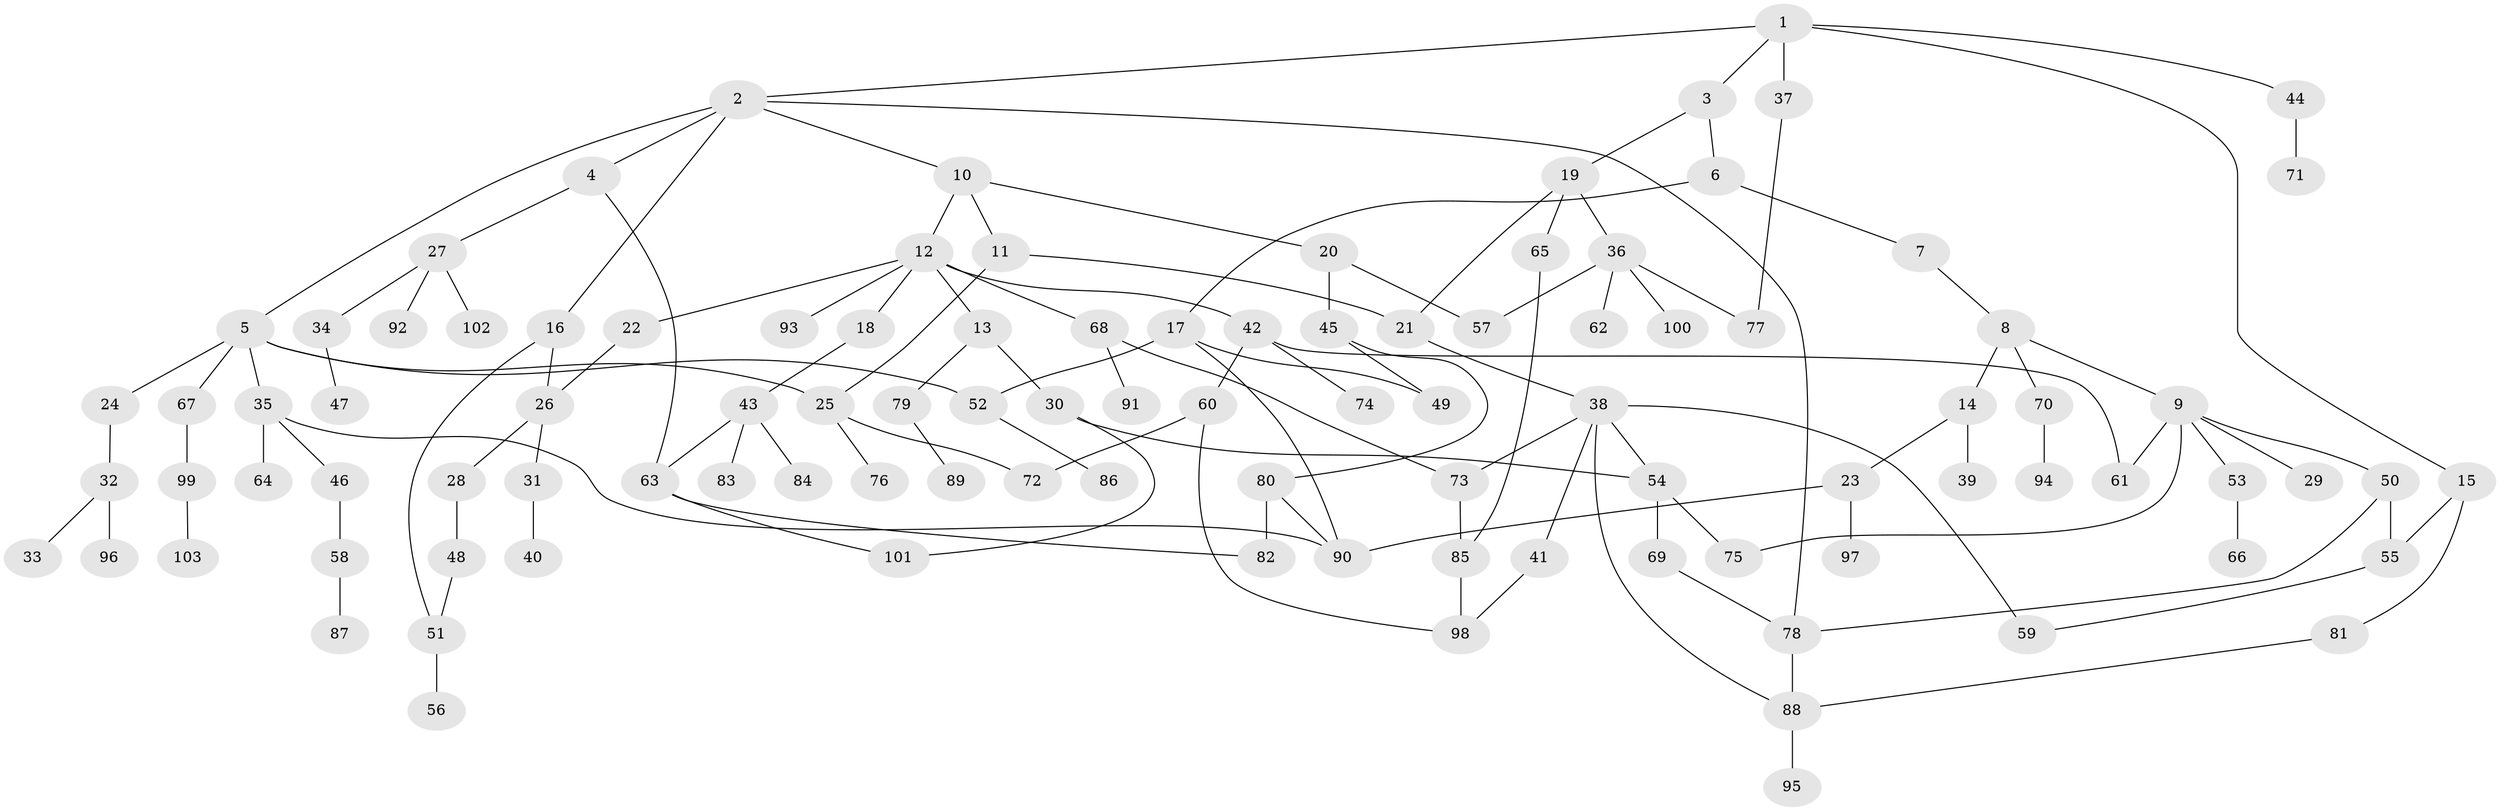 // coarse degree distribution, {5: 0.12903225806451613, 6: 0.12903225806451613, 10: 0.03225806451612903, 2: 0.16129032258064516, 3: 0.12903225806451613, 4: 0.16129032258064516, 1: 0.25806451612903225}
// Generated by graph-tools (version 1.1) at 2025/36/03/04/25 23:36:12]
// undirected, 103 vertices, 130 edges
graph export_dot {
  node [color=gray90,style=filled];
  1;
  2;
  3;
  4;
  5;
  6;
  7;
  8;
  9;
  10;
  11;
  12;
  13;
  14;
  15;
  16;
  17;
  18;
  19;
  20;
  21;
  22;
  23;
  24;
  25;
  26;
  27;
  28;
  29;
  30;
  31;
  32;
  33;
  34;
  35;
  36;
  37;
  38;
  39;
  40;
  41;
  42;
  43;
  44;
  45;
  46;
  47;
  48;
  49;
  50;
  51;
  52;
  53;
  54;
  55;
  56;
  57;
  58;
  59;
  60;
  61;
  62;
  63;
  64;
  65;
  66;
  67;
  68;
  69;
  70;
  71;
  72;
  73;
  74;
  75;
  76;
  77;
  78;
  79;
  80;
  81;
  82;
  83;
  84;
  85;
  86;
  87;
  88;
  89;
  90;
  91;
  92;
  93;
  94;
  95;
  96;
  97;
  98;
  99;
  100;
  101;
  102;
  103;
  1 -- 2;
  1 -- 3;
  1 -- 15;
  1 -- 37;
  1 -- 44;
  2 -- 4;
  2 -- 5;
  2 -- 10;
  2 -- 16;
  2 -- 78;
  3 -- 6;
  3 -- 19;
  4 -- 27;
  4 -- 63;
  5 -- 24;
  5 -- 25;
  5 -- 35;
  5 -- 52;
  5 -- 67;
  6 -- 7;
  6 -- 17;
  7 -- 8;
  8 -- 9;
  8 -- 14;
  8 -- 70;
  9 -- 29;
  9 -- 50;
  9 -- 53;
  9 -- 75;
  9 -- 61;
  10 -- 11;
  10 -- 12;
  10 -- 20;
  11 -- 21;
  11 -- 25;
  12 -- 13;
  12 -- 18;
  12 -- 22;
  12 -- 42;
  12 -- 68;
  12 -- 93;
  13 -- 30;
  13 -- 79;
  14 -- 23;
  14 -- 39;
  15 -- 55;
  15 -- 81;
  16 -- 26;
  16 -- 51;
  17 -- 52;
  17 -- 49;
  17 -- 90;
  18 -- 43;
  19 -- 36;
  19 -- 65;
  19 -- 21;
  20 -- 45;
  20 -- 57;
  21 -- 38;
  22 -- 26;
  23 -- 90;
  23 -- 97;
  24 -- 32;
  25 -- 72;
  25 -- 76;
  26 -- 28;
  26 -- 31;
  27 -- 34;
  27 -- 92;
  27 -- 102;
  28 -- 48;
  30 -- 54;
  30 -- 101;
  31 -- 40;
  32 -- 33;
  32 -- 96;
  34 -- 47;
  35 -- 46;
  35 -- 64;
  35 -- 90;
  36 -- 57;
  36 -- 62;
  36 -- 100;
  36 -- 77;
  37 -- 77;
  38 -- 41;
  38 -- 59;
  38 -- 73;
  38 -- 88;
  38 -- 54;
  41 -- 98;
  42 -- 60;
  42 -- 61;
  42 -- 74;
  43 -- 83;
  43 -- 84;
  43 -- 63;
  44 -- 71;
  45 -- 49;
  45 -- 80;
  46 -- 58;
  48 -- 51;
  50 -- 55;
  50 -- 78;
  51 -- 56;
  52 -- 86;
  53 -- 66;
  54 -- 69;
  54 -- 75;
  55 -- 59;
  58 -- 87;
  60 -- 98;
  60 -- 72;
  63 -- 101;
  63 -- 82;
  65 -- 85;
  67 -- 99;
  68 -- 91;
  68 -- 73;
  69 -- 78;
  70 -- 94;
  73 -- 85;
  78 -- 88;
  79 -- 89;
  80 -- 82;
  80 -- 90;
  81 -- 88;
  85 -- 98;
  88 -- 95;
  99 -- 103;
}
